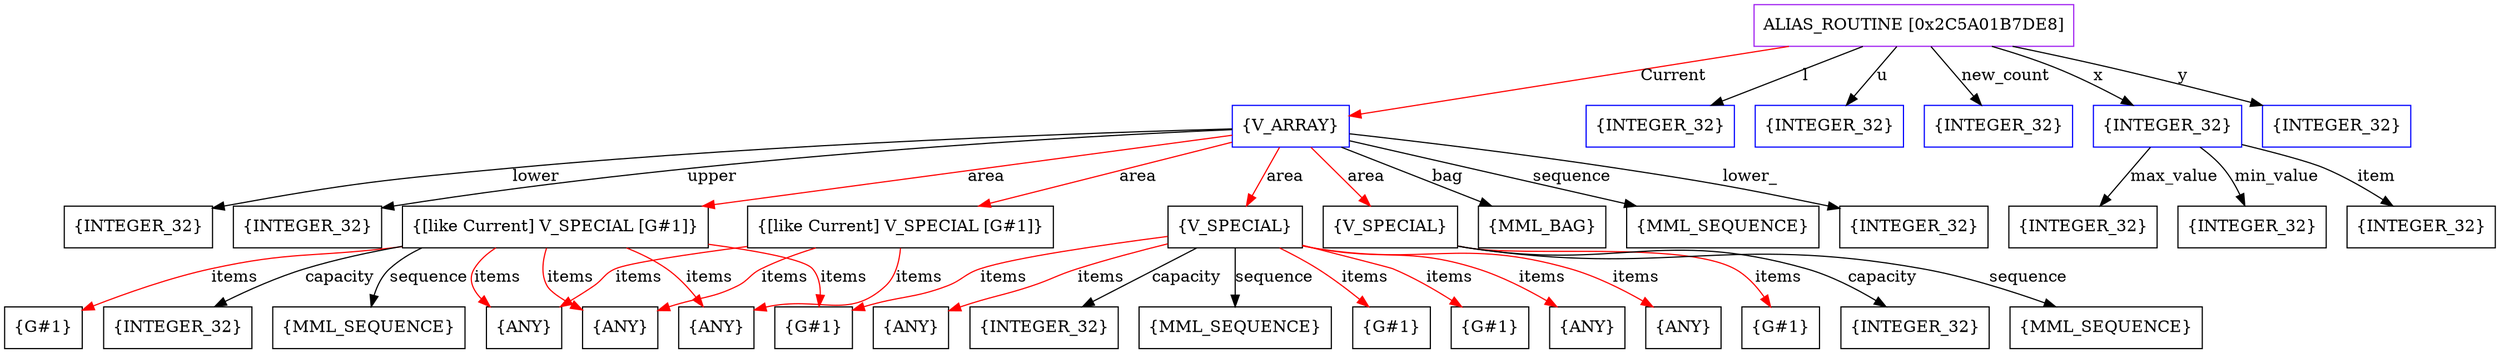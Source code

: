 digraph g {
	node [shape=box]
	b1[color=purple label=<ALIAS_ROUTINE [0x2C5A01B7DE8]>]
	b2[color=blue label=<{V_ARRAY}>]
	b3[label=<{MML_BAG}>]
	b4[label=<{MML_SEQUENCE}>]
	b5[label=<{INTEGER_32}>]
	b6[label=<{INTEGER_32}>]
	b7[label=<{INTEGER_32}>]
	b8[label=<{V_SPECIAL}>]
	b9[label=<{G#1}>]
	b10[label=<{G#1}>]
	b11[label=<{G#1}>]
	b12[label=<{ANY}>]
	b13[label=<{ANY}>]
	b14[label=<{ANY}>]
	b15[label=<{INTEGER_32}>]
	b16[label=<{MML_SEQUENCE}>]
	b17[label=<{V_SPECIAL}>]
	b18[label=<{G#1}>]
	b19[label=<{INTEGER_32}>]
	b20[label=<{MML_SEQUENCE}>]
	b21[label=<{[like Current] V_SPECIAL [G#1]}>]
	b22[label=<{G#1}>]
	b23[label=<{ANY}>]
	b24[label=<{ANY}>]
	b25[label=<{ANY}>]
	b26[label=<{INTEGER_32}>]
	b27[label=<{MML_SEQUENCE}>]
	b28[label=<{[like Current] V_SPECIAL [G#1]}>]
	b29[color=blue label=<{INTEGER_32}>]
	b30[color=blue label=<{INTEGER_32}>]
	b31[color=blue label=<{INTEGER_32}>]
	b32[color=blue label=<{INTEGER_32}>]
	b33[label=<{INTEGER_32}>]
	b34[label=<{INTEGER_32}>]
	b35[label=<{INTEGER_32}>]
	b36[color=blue label=<{INTEGER_32}>]
	b1->b2[color=red label=<Current>]
	b2->b3[label=<bag>]
	b2->b4[label=<sequence>]
	b2->b5[label=<lower_>]
	b2->b6[label=<lower>]
	b2->b7[label=<upper>]
	b2->b8[color=red label=<area>]
	b8->b9[color=red label=<items>]
	b8->b10[color=red label=<items>]
	b8->b11[color=red label=<items>]
	b8->b12[color=red label=<items>]
	b8->b13[color=red label=<items>]
	b8->b14[color=red label=<items>]
	b8->b15[label=<capacity>]
	b8->b16[label=<sequence>]
	b2->b17[color=red label=<area>]
	b17->b18[color=red label=<items>]
	b17->b19[label=<capacity>]
	b17->b20[label=<sequence>]
	b2->b21[color=red label=<area>]
	b21->b22[color=red label=<items>]
	b21->b11[color=red label=<items>]
	b21->b23[color=red label=<items>]
	b21->b24[color=red label=<items>]
	b21->b25[color=red label=<items>]
	b21->b26[label=<capacity>]
	b21->b27[label=<sequence>]
	b2->b28[color=red label=<area>]
	b28->b23[color=red label=<items>]
	b28->b24[color=red label=<items>]
	b28->b25[color=red label=<items>]
	b1->b29[label=<l>]
	b1->b30[label=<u>]
	b1->b31[label=<new_count>]
	b1->b32[label=<x>]
	b32->b33[label=<max_value>]
	b32->b34[label=<min_value>]
	b32->b35[label=<item>]
	b1->b36[label=<y>]
}
